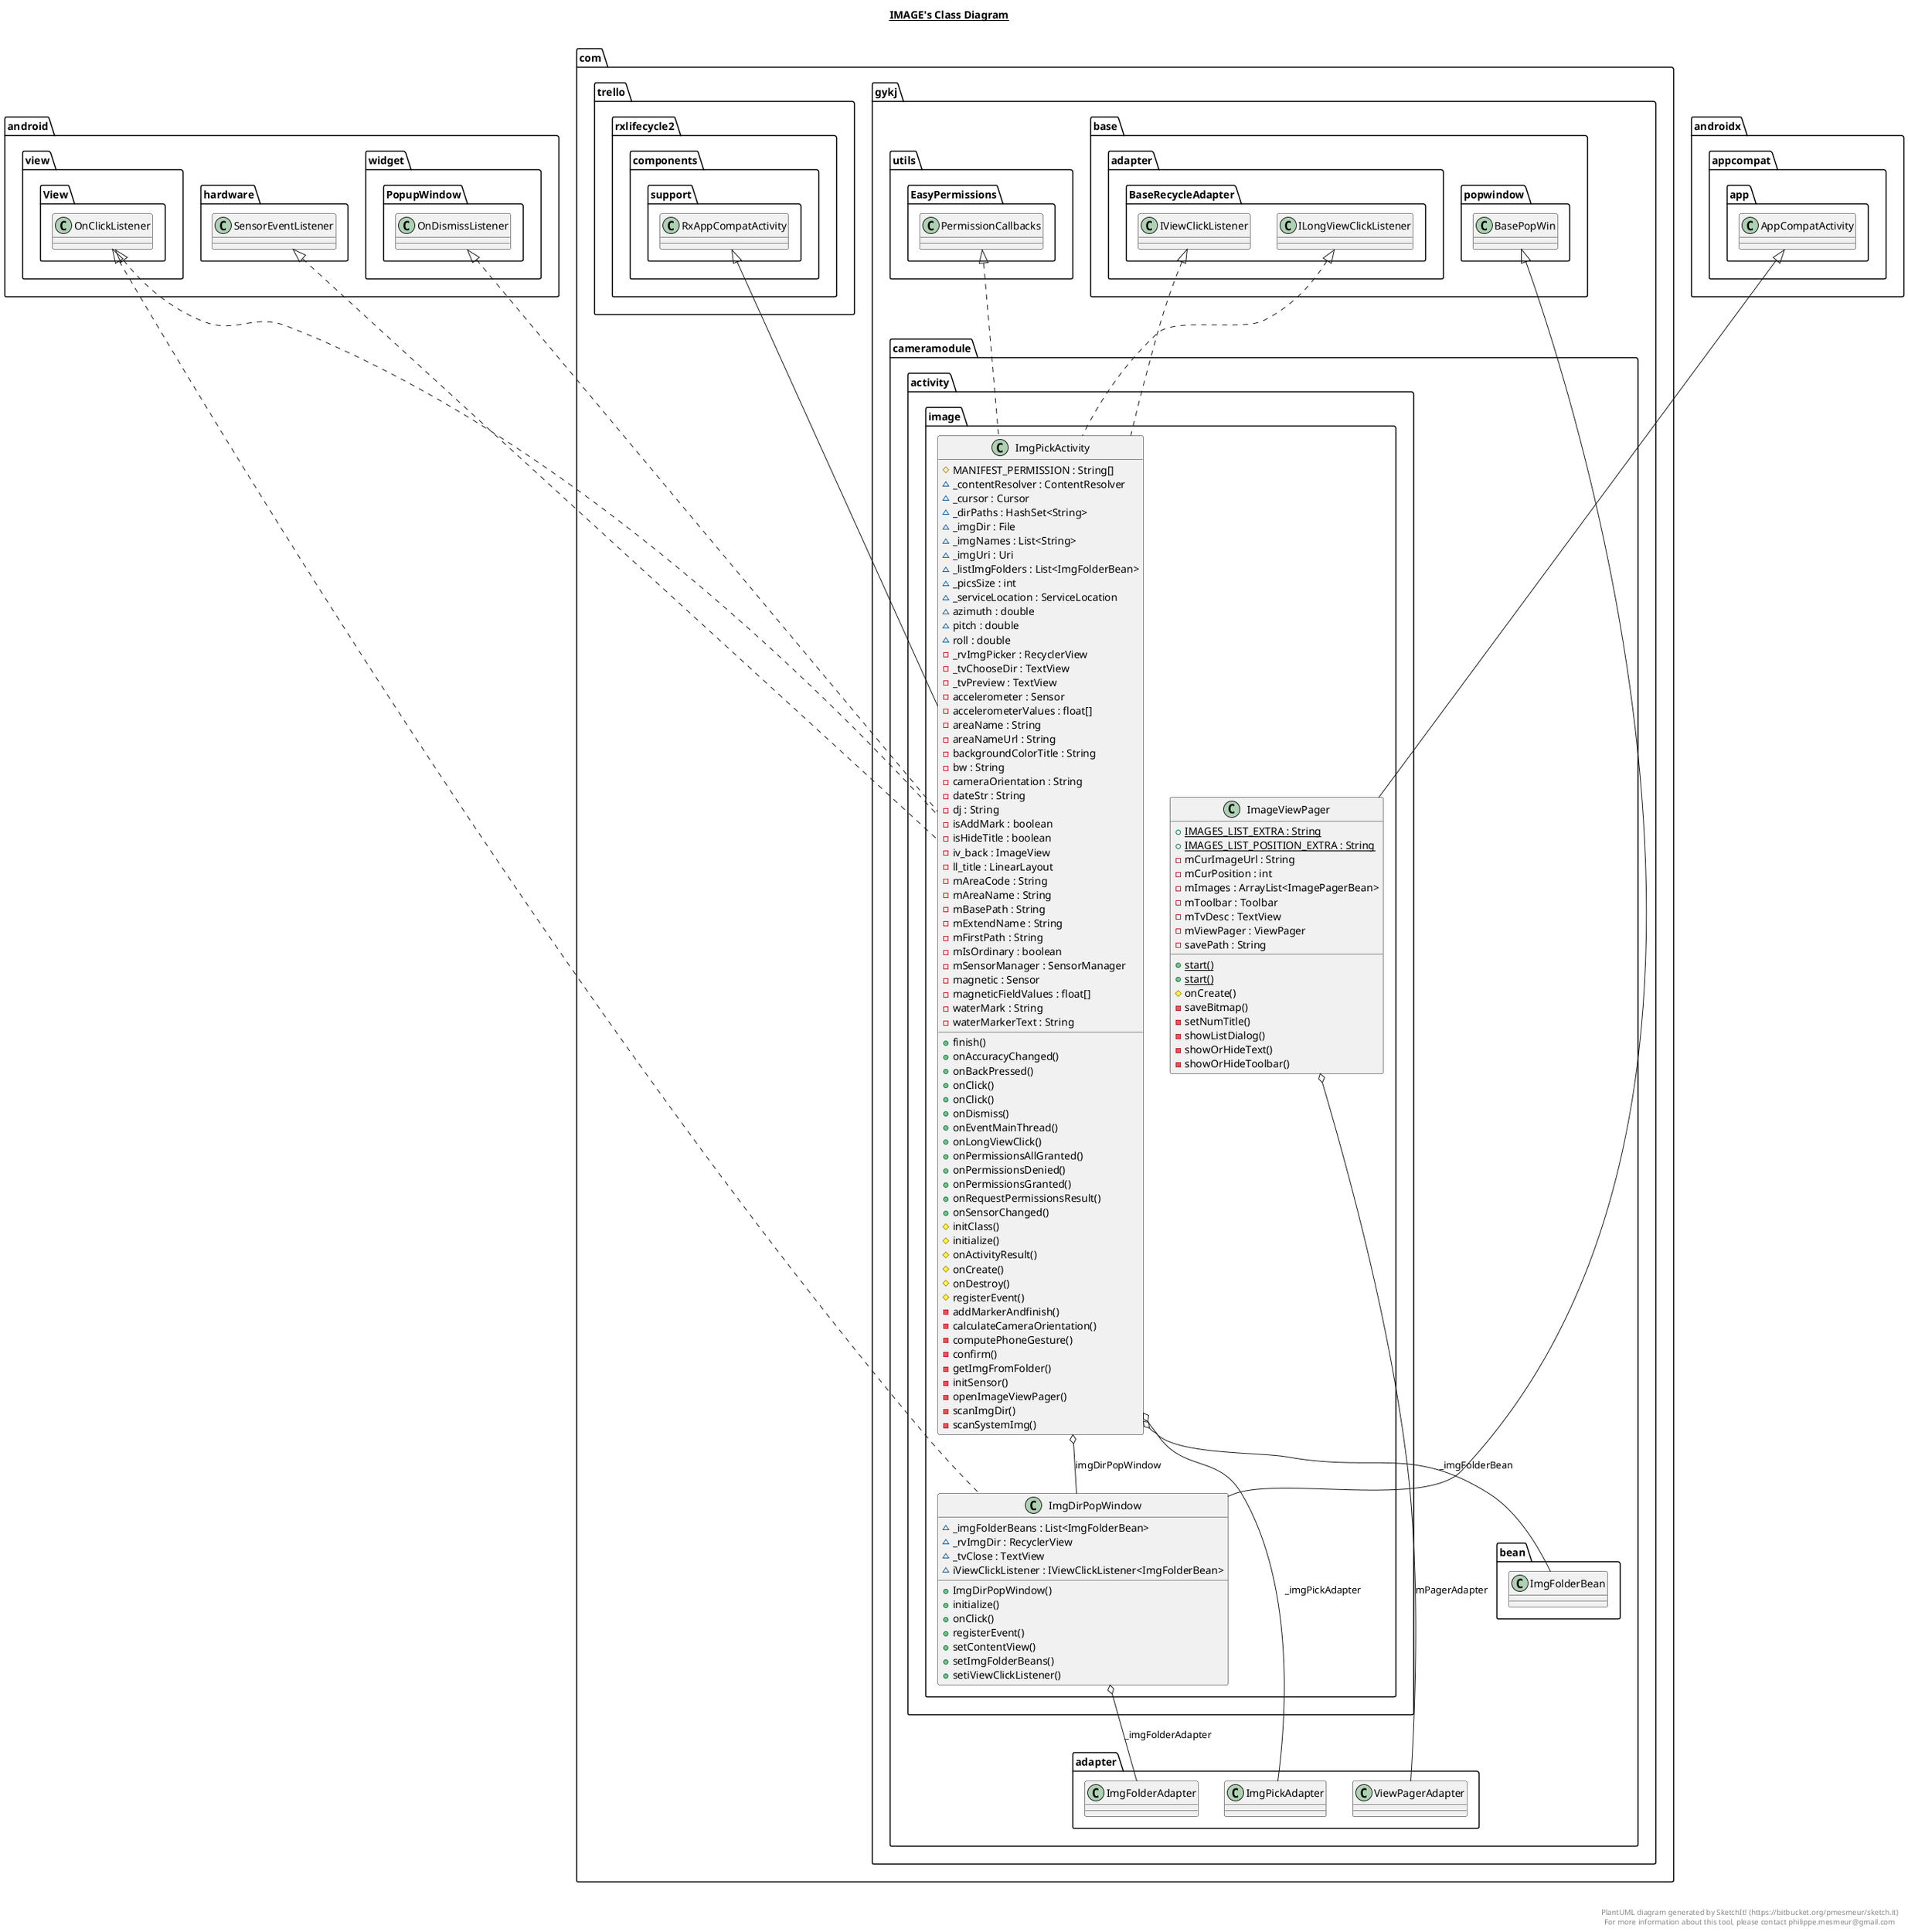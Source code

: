 @startuml

title __IMAGE's Class Diagram__\n

  namespace com.gykj.cameramodule {
    namespace activity.image {
      class com.gykj.cameramodule.activity.image.ImageViewPager {
          {static} + IMAGES_LIST_EXTRA : String
          {static} + IMAGES_LIST_POSITION_EXTRA : String
          - mCurImageUrl : String
          - mCurPosition : int
          - mImages : ArrayList<ImagePagerBean>
          - mToolbar : Toolbar
          - mTvDesc : TextView
          - mViewPager : ViewPager
          - savePath : String
          {static} + start()
          {static} + start()
          # onCreate()
          - saveBitmap()
          - setNumTitle()
          - showListDialog()
          - showOrHideText()
          - showOrHideToolbar()
      }
    }
  }
  

  namespace com.gykj.cameramodule {
    namespace activity.image {
      class com.gykj.cameramodule.activity.image.ImgDirPopWindow {
          ~ _imgFolderBeans : List<ImgFolderBean>
          ~ _rvImgDir : RecyclerView
          ~ _tvClose : TextView
          ~ iViewClickListener : IViewClickListener<ImgFolderBean>
          + ImgDirPopWindow()
          + initialize()
          + onClick()
          + registerEvent()
          + setContentView()
          + setImgFolderBeans()
          + setiViewClickListener()
      }
    }
  }
  

  namespace com.gykj.cameramodule {
    namespace activity.image {
      class com.gykj.cameramodule.activity.image.ImgPickActivity {
          # MANIFEST_PERMISSION : String[]
          ~ _contentResolver : ContentResolver
          ~ _cursor : Cursor
          ~ _dirPaths : HashSet<String>
          ~ _imgDir : File
          ~ _imgNames : List<String>
          ~ _imgUri : Uri
          ~ _listImgFolders : List<ImgFolderBean>
          ~ _picsSize : int
          ~ _serviceLocation : ServiceLocation
          ~ azimuth : double
          ~ pitch : double
          ~ roll : double
          - _rvImgPicker : RecyclerView
          - _tvChooseDir : TextView
          - _tvPreview : TextView
          - accelerometer : Sensor
          - accelerometerValues : float[]
          - areaName : String
          - areaNameUrl : String
          - backgroundColorTitle : String
          - bw : String
          - cameraOrientation : String
          - dateStr : String
          - dj : String
          - isAddMark : boolean
          - isHideTitle : boolean
          - iv_back : ImageView
          - ll_title : LinearLayout
          - mAreaCode : String
          - mAreaName : String
          - mBasePath : String
          - mExtendName : String
          - mFirstPath : String
          - mIsOrdinary : boolean
          - mSensorManager : SensorManager
          - magnetic : Sensor
          - magneticFieldValues : float[]
          - waterMark : String
          - waterMarkerText : String
          + finish()
          + onAccuracyChanged()
          + onBackPressed()
          + onClick()
          + onClick()
          + onDismiss()
          + onEventMainThread()
          + onLongViewClick()
          + onPermissionsAllGranted()
          + onPermissionsDenied()
          + onPermissionsGranted()
          + onRequestPermissionsResult()
          + onSensorChanged()
          # initClass()
          # initialize()
          # onActivityResult()
          # onCreate()
          # onDestroy()
          # registerEvent()
          - addMarkerAndfinish()
          - calculateCameraOrientation()
          - computePhoneGesture()
          - confirm()
          - getImgFromFolder()
          - initSensor()
          - openImageViewPager()
          - scanImgDir()
          - scanSystemImg()
      }
    }
  }
  

  com.gykj.cameramodule.activity.image.ImageViewPager -up-|> androidx.appcompat.app.AppCompatActivity
  com.gykj.cameramodule.activity.image.ImageViewPager o-- com.gykj.cameramodule.adapter.ViewPagerAdapter : mPagerAdapter
  com.gykj.cameramodule.activity.image.ImgDirPopWindow .up.|> android.view.View.OnClickListener
  com.gykj.cameramodule.activity.image.ImgDirPopWindow -up-|> com.gykj.base.popwindow.BasePopWin
  com.gykj.cameramodule.activity.image.ImgDirPopWindow o-- com.gykj.cameramodule.adapter.ImgFolderAdapter : _imgFolderAdapter
  com.gykj.cameramodule.activity.image.ImgPickActivity .up.|> android.hardware.SensorEventListener
  com.gykj.cameramodule.activity.image.ImgPickActivity .up.|> android.view.View.OnClickListener
  com.gykj.cameramodule.activity.image.ImgPickActivity .up.|> android.widget.PopupWindow.OnDismissListener
  com.gykj.cameramodule.activity.image.ImgPickActivity .up.|> com.gykj.base.adapter.BaseRecycleAdapter.ILongViewClickListener
  com.gykj.cameramodule.activity.image.ImgPickActivity .up.|> com.gykj.base.adapter.BaseRecycleAdapter.IViewClickListener
  com.gykj.cameramodule.activity.image.ImgPickActivity .up.|> com.gykj.utils.EasyPermissions.PermissionCallbacks
  com.gykj.cameramodule.activity.image.ImgPickActivity -up-|> com.trello.rxlifecycle2.components.support.RxAppCompatActivity
  com.gykj.cameramodule.activity.image.ImgPickActivity o-- com.gykj.cameramodule.bean.ImgFolderBean : _imgFolderBean
  com.gykj.cameramodule.activity.image.ImgPickActivity o-- com.gykj.cameramodule.adapter.ImgPickAdapter : _imgPickAdapter
  com.gykj.cameramodule.activity.image.ImgPickActivity o-- com.gykj.cameramodule.activity.image.ImgDirPopWindow : imgDirPopWindow


right footer


PlantUML diagram generated by SketchIt! (https://bitbucket.org/pmesmeur/sketch.it)
For more information about this tool, please contact philippe.mesmeur@gmail.com
endfooter

@enduml
